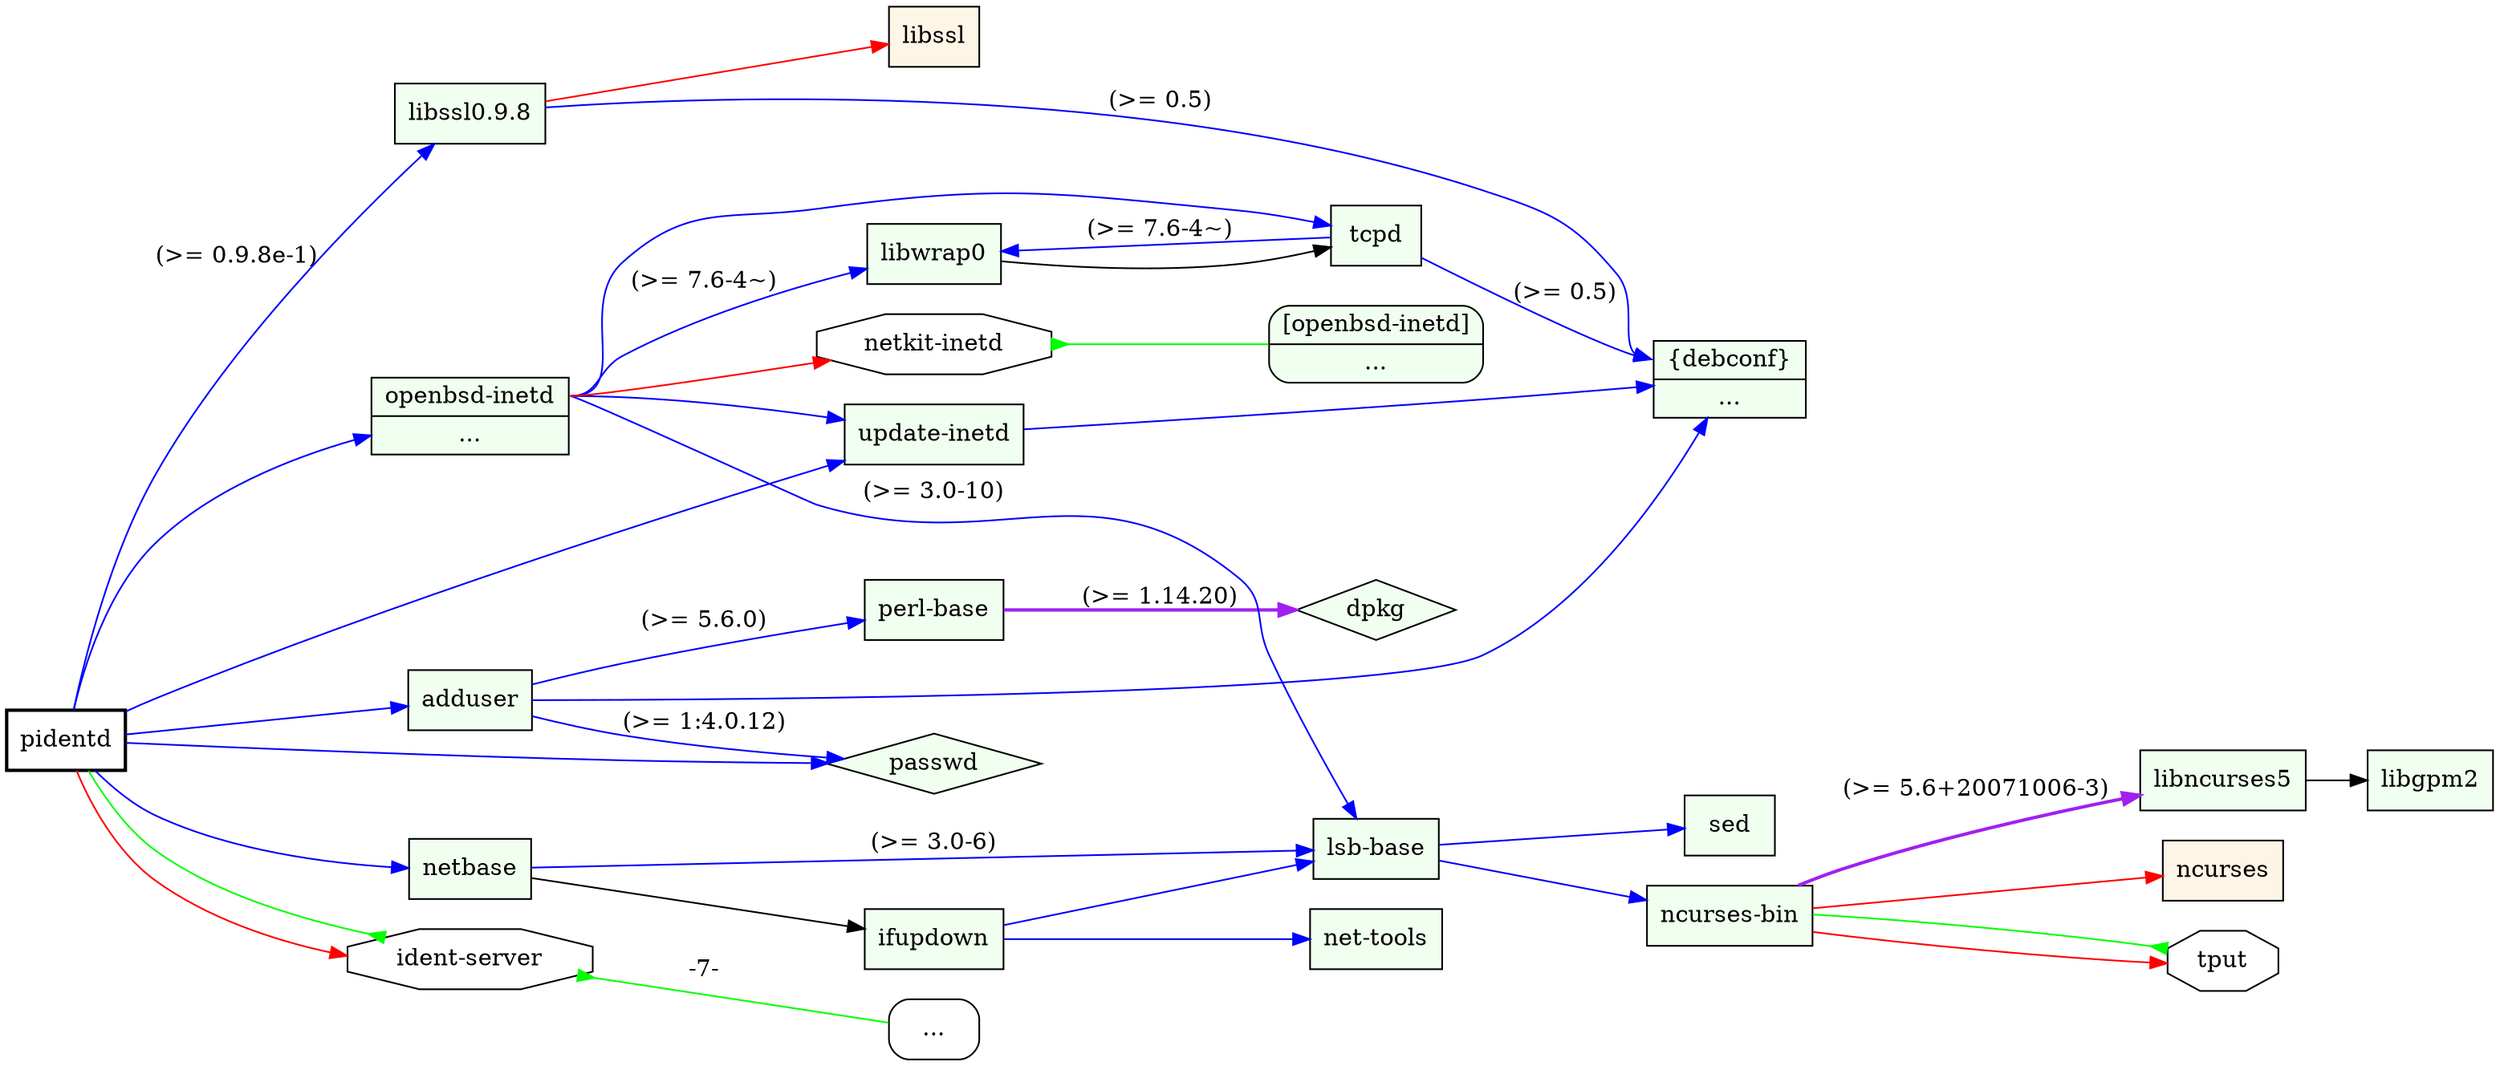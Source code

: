 digraph "pidentd" {
	rankdir=LR;
	node [shape=box];
	"pidentd" -> "libssl0.9.8" [color=blue,label="(>= 0.9.8e-1)"];
	"libssl0.9.8" -> "alt1":"debconf" [color=blue,label="(>= 0.5)"];
	"libssl0.9.8" -> "libssl" [color=red];
	"libssl0.9.8" [style=filled,fillcolor=honeydew];
	"pidentd" -> "netbase" [color=blue];
	"netbase" -> "lsb-base" [color=blue,label="(>= 3.0-6)"];
	"lsb-base" -> "sed" [color=blue];
	"sed" [style=filled,fillcolor=honeydew];
	"lsb-base" -> "ncurses-bin" [color=blue];
	"ncurses-bin" -> "libncurses5" [color=purple,style=bold,label="(>= 5.6+20071006-3)"];
	"libncurses5" -> "libgpm2";
	"libgpm2" [style=filled,fillcolor=honeydew];
	"libncurses5" [style=filled,fillcolor=honeydew];
	"ncurses-bin" -> "ncurses" [color=red];
	"ncurses-bin" -> "tput" [color=red];
	"ncurses-bin" [style=filled,fillcolor=honeydew];
	"lsb-base" [style=filled,fillcolor=honeydew];
	"netbase" -> "ifupdown";
	"ifupdown" -> "net-tools" [color=blue];
	"net-tools" [style=filled,fillcolor=honeydew];
	"ifupdown" -> "lsb-base" [color=blue];
	"ifupdown" [style=filled,fillcolor=honeydew];
	"netbase" [style=filled,fillcolor=honeydew];
	"pidentd" -> "adduser" [color=blue];
	"adduser" -> "perl-base" [color=blue,label="(>= 5.6.0)"];
	"perl-base" -> "dpkg" [color=purple,style=bold,label="(>= 1.14.20)"];
	"perl-base" [style=filled,fillcolor=honeydew];
	"adduser" -> "passwd" [color=blue,label="(>= 1:4.0.12)"];
	"adduser" -> "alt1" [color=blue];
	"adduser" [style=filled,fillcolor=honeydew];
	"pidentd" -> "passwd" [color=blue];
	"pidentd" -> "update-inetd" [color=blue];
	"update-inetd" -> "alt1" [color=blue];
	"update-inetd" [style=filled,fillcolor=honeydew];
	"pidentd" -> "alt2" [color=blue];
	"alt2":"openbsd-inetd" -> "libwrap0" [color=blue,label="(>= 7.6-4~)"];
	"libwrap0" -> "tcpd";
	"tcpd" -> "libwrap0" [color=blue,label="(>= 7.6-4~)"];
	"tcpd" -> "alt1":"debconf" [color=blue,label="(>= 0.5)"];
	"tcpd" [style=filled,fillcolor=honeydew];
	"libwrap0" [style=filled,fillcolor=honeydew];
	"alt2":"openbsd-inetd" -> "lsb-base" [color=blue,label="(>= 3.0-10)"];
	"alt2":"openbsd-inetd" -> "update-inetd" [color=blue];
	"alt2":"openbsd-inetd" -> "tcpd" [color=blue];
	"alt2":"openbsd-inetd" -> "netkit-inetd" [color=red];
	"pidentd" -> "ident-server" [color=red];
	"pidentd" -> "ident-server" [arrowhead=inv,color=green];
	"ident-server" -> "Pr_ident-server" [label="-7-",dir=back,arrowtail=inv,color=green];
	"Pr_ident-server" [label="...",style=rounded];
	"ident-server" [shape=octagon];
	"pidentd" [style="setlinewidth(2)"]
	"libssl" [style=filled,fillcolor=oldlace];
	"ncurses" [style=filled,fillcolor=oldlace];
	"netkit-inetd" -> virt1 [dir=back,arrowtail=inv,color=green];
	"netkit-inetd" [shape=octagon];
	"tput" -> "ncurses-bin" [dir=back,arrowtail=inv,color=green];
	"tput" [shape=octagon];
	alt1 [
		shape = "record"
		style = "filled"
		fillcolor = "honeydew"
		label = "<debconf> \{debconf\} | <other> ..."
	]
	alt2 [
		shape = "record"
		style = "filled"
		fillcolor = "honeydew"
		label = "<openbsd-inetd> openbsd-inetd | <other> ..."
	]
	virt1 [
		shape = "record"
		style = "rounded,filled"
		fillcolor = "honeydew"
		label = "<openbsd-inetd> [openbsd-inetd] | <other> ..."
	]
	"dpkg" [shape=diamond];
	"dpkg" [style=filled,fillcolor=honeydew];
	"passwd" [shape=diamond];
	"passwd" [style=filled,fillcolor=honeydew];
}
// Excluded dependencies:
// libc6 zlib1g
